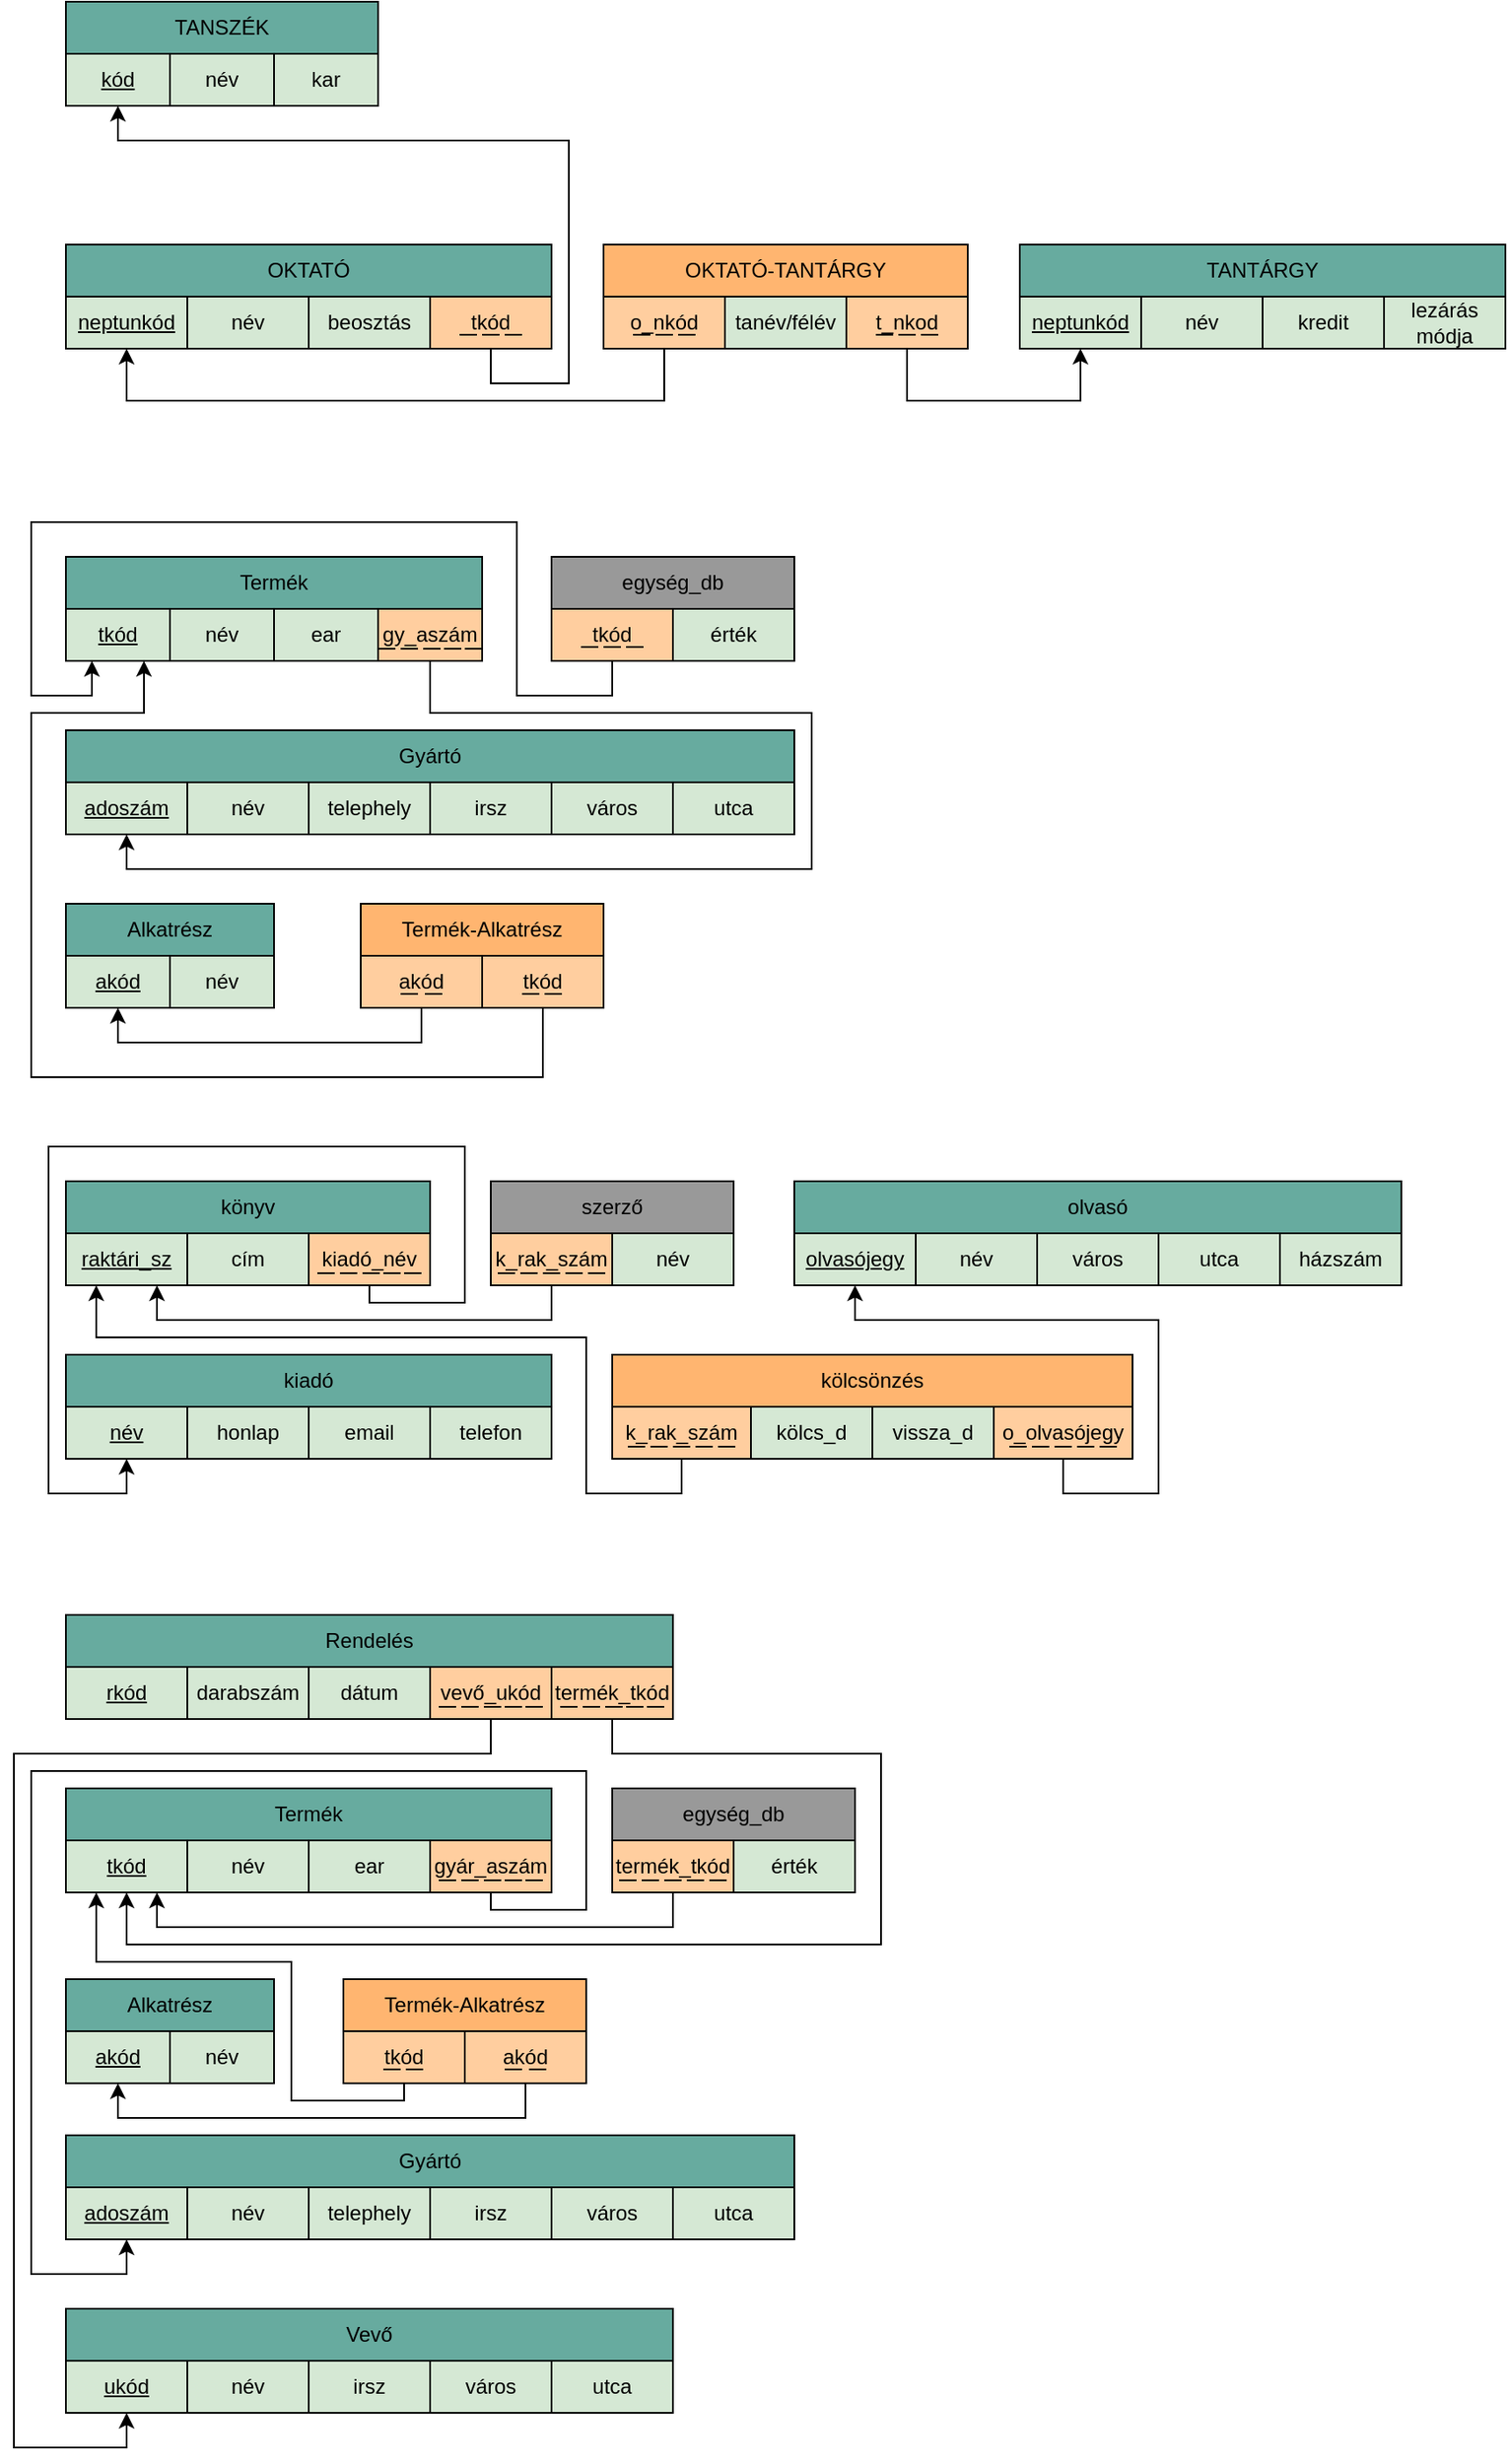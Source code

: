 <mxfile version="15.5.2" type="device"><diagram id="R2lEEEUBdFMjLlhIrx00" name="Page-1"><mxGraphModel dx="1419" dy="1748" grid="1" gridSize="10" guides="1" tooltips="1" connect="1" arrows="1" fold="1" page="1" pageScale="1" pageWidth="850" pageHeight="1100" math="0" shadow="0" extFonts="Permanent Marker^https://fonts.googleapis.com/css?family=Permanent+Marker"><root><mxCell id="0"/><mxCell id="1" parent="0"/><mxCell id="8oJtC5CO1dAMnQ76AxMK-139" value="könyv" style="rounded=0;whiteSpace=wrap;html=1;fillColor=#67AB9F;" vertex="1" parent="1"><mxGeometry x="-210" y="510" width="210" height="30" as="geometry"/></mxCell><mxCell id="8oJtC5CO1dAMnQ76AxMK-140" value="&lt;u&gt;raktári_sz&lt;/u&gt;" style="rounded=0;whiteSpace=wrap;html=1;fillColor=#D5E8D4;" vertex="1" parent="1"><mxGeometry x="-210" y="540" width="70" height="30" as="geometry"/></mxCell><mxCell id="8oJtC5CO1dAMnQ76AxMK-141" value="cím" style="rounded=0;whiteSpace=wrap;html=1;fillColor=#D5E8D4;" vertex="1" parent="1"><mxGeometry x="-140" y="540" width="70" height="30" as="geometry"/></mxCell><mxCell id="8oJtC5CO1dAMnQ76AxMK-208" style="edgeStyle=orthogonalEdgeStyle;rounded=0;orthogonalLoop=1;jettySize=auto;html=1;exitX=0.5;exitY=1;exitDx=0;exitDy=0;entryX=0.5;entryY=1;entryDx=0;entryDy=0;" edge="1" parent="1" source="8oJtC5CO1dAMnQ76AxMK-143" target="8oJtC5CO1dAMnQ76AxMK-162"><mxGeometry relative="1" as="geometry"><Array as="points"><mxPoint x="-35" y="580"/><mxPoint x="20" y="580"/><mxPoint x="20" y="490"/><mxPoint x="-220" y="490"/><mxPoint x="-220" y="690"/><mxPoint x="-175" y="690"/></Array></mxGeometry></mxCell><mxCell id="8oJtC5CO1dAMnQ76AxMK-143" value="kiadó_név" style="rounded=0;whiteSpace=wrap;html=1;fillColor=#FFCE9F;" vertex="1" parent="1"><mxGeometry x="-70" y="540" width="70" height="30" as="geometry"/></mxCell><mxCell id="8oJtC5CO1dAMnQ76AxMK-144" value="" style="endArrow=none;html=1;rounded=0;" edge="1" parent="1"><mxGeometry width="50" height="50" relative="1" as="geometry"><mxPoint x="-65.0" y="563" as="sourcePoint"/><mxPoint x="-55.0" y="563" as="targetPoint"/></mxGeometry></mxCell><mxCell id="8oJtC5CO1dAMnQ76AxMK-145" value="" style="endArrow=none;html=1;rounded=0;" edge="1" parent="1"><mxGeometry width="50" height="50" relative="1" as="geometry"><mxPoint x="-52" y="563" as="sourcePoint"/><mxPoint x="-42" y="563" as="targetPoint"/></mxGeometry></mxCell><mxCell id="8oJtC5CO1dAMnQ76AxMK-146" value="" style="endArrow=none;html=1;rounded=0;" edge="1" parent="1"><mxGeometry width="50" height="50" relative="1" as="geometry"><mxPoint x="-39.0" y="563" as="sourcePoint"/><mxPoint x="-29.0" y="563" as="targetPoint"/></mxGeometry></mxCell><mxCell id="8oJtC5CO1dAMnQ76AxMK-147" value="" style="endArrow=none;html=1;rounded=0;" edge="1" parent="1"><mxGeometry width="50" height="50" relative="1" as="geometry"><mxPoint x="-27.0" y="563" as="sourcePoint"/><mxPoint x="-17.0" y="563" as="targetPoint"/></mxGeometry></mxCell><mxCell id="8oJtC5CO1dAMnQ76AxMK-148" value="" style="endArrow=none;html=1;rounded=0;" edge="1" parent="1"><mxGeometry width="50" height="50" relative="1" as="geometry"><mxPoint x="-15.0" y="563" as="sourcePoint"/><mxPoint x="-5.0" y="563" as="targetPoint"/></mxGeometry></mxCell><mxCell id="8oJtC5CO1dAMnQ76AxMK-149" value="olvasó" style="rounded=0;whiteSpace=wrap;html=1;fillColor=#67AB9F;" vertex="1" parent="1"><mxGeometry x="210" y="510" width="350" height="30" as="geometry"/></mxCell><mxCell id="8oJtC5CO1dAMnQ76AxMK-150" value="&lt;u&gt;olvasójegy&lt;/u&gt;" style="rounded=0;whiteSpace=wrap;html=1;fillColor=#D5E8D4;" vertex="1" parent="1"><mxGeometry x="210" y="540" width="70" height="30" as="geometry"/></mxCell><mxCell id="8oJtC5CO1dAMnQ76AxMK-151" value="név" style="rounded=0;whiteSpace=wrap;html=1;fillColor=#D5E8D4;" vertex="1" parent="1"><mxGeometry x="280" y="540" width="70" height="30" as="geometry"/></mxCell><mxCell id="8oJtC5CO1dAMnQ76AxMK-158" value="város" style="rounded=0;whiteSpace=wrap;html=1;fillColor=#D5E8D4;" vertex="1" parent="1"><mxGeometry x="350" y="540" width="70" height="30" as="geometry"/></mxCell><mxCell id="8oJtC5CO1dAMnQ76AxMK-159" value="utca" style="rounded=0;whiteSpace=wrap;html=1;fillColor=#D5E8D4;" vertex="1" parent="1"><mxGeometry x="420" y="540" width="70" height="30" as="geometry"/></mxCell><mxCell id="8oJtC5CO1dAMnQ76AxMK-160" value="házszám" style="rounded=0;whiteSpace=wrap;html=1;fillColor=#D5E8D4;" vertex="1" parent="1"><mxGeometry x="490" y="540" width="70" height="30" as="geometry"/></mxCell><mxCell id="8oJtC5CO1dAMnQ76AxMK-161" value="kiadó" style="rounded=0;whiteSpace=wrap;html=1;fillColor=#67AB9F;" vertex="1" parent="1"><mxGeometry x="-210" y="610" width="280" height="30" as="geometry"/></mxCell><mxCell id="8oJtC5CO1dAMnQ76AxMK-162" value="&lt;u&gt;név&lt;/u&gt;" style="rounded=0;whiteSpace=wrap;html=1;fillColor=#D5E8D4;" vertex="1" parent="1"><mxGeometry x="-210" y="640" width="70" height="30" as="geometry"/></mxCell><mxCell id="8oJtC5CO1dAMnQ76AxMK-163" value="honlap" style="rounded=0;whiteSpace=wrap;html=1;fillColor=#D5E8D4;" vertex="1" parent="1"><mxGeometry x="-140" y="640" width="70" height="30" as="geometry"/></mxCell><mxCell id="8oJtC5CO1dAMnQ76AxMK-164" value="email" style="rounded=0;whiteSpace=wrap;html=1;fillColor=#D5E8D4;" vertex="1" parent="1"><mxGeometry x="-70" y="640" width="70" height="30" as="geometry"/></mxCell><mxCell id="8oJtC5CO1dAMnQ76AxMK-165" value="telefon" style="rounded=0;whiteSpace=wrap;html=1;fillColor=#D5E8D4;" vertex="1" parent="1"><mxGeometry y="640" width="70" height="30" as="geometry"/></mxCell><mxCell id="8oJtC5CO1dAMnQ76AxMK-167" value="szerző" style="rounded=0;whiteSpace=wrap;html=1;fillColor=#999999;" vertex="1" parent="1"><mxGeometry x="35" y="510" width="140" height="30" as="geometry"/></mxCell><mxCell id="8oJtC5CO1dAMnQ76AxMK-205" style="edgeStyle=orthogonalEdgeStyle;rounded=0;orthogonalLoop=1;jettySize=auto;html=1;exitX=0.5;exitY=1;exitDx=0;exitDy=0;entryX=0.75;entryY=1;entryDx=0;entryDy=0;" edge="1" parent="1" source="8oJtC5CO1dAMnQ76AxMK-168" target="8oJtC5CO1dAMnQ76AxMK-140"><mxGeometry relative="1" as="geometry"/></mxCell><mxCell id="8oJtC5CO1dAMnQ76AxMK-168" value="k_rak_szám" style="rounded=0;whiteSpace=wrap;html=1;fillColor=#FFCE9F;" vertex="1" parent="1"><mxGeometry x="35" y="540" width="70" height="30" as="geometry"/></mxCell><mxCell id="8oJtC5CO1dAMnQ76AxMK-169" value="" style="endArrow=none;html=1;rounded=0;" edge="1" parent="1"><mxGeometry width="50" height="50" relative="1" as="geometry"><mxPoint x="39" y="563" as="sourcePoint"/><mxPoint x="49" y="563" as="targetPoint"/></mxGeometry></mxCell><mxCell id="8oJtC5CO1dAMnQ76AxMK-170" value="" style="endArrow=none;html=1;rounded=0;" edge="1" parent="1"><mxGeometry width="50" height="50" relative="1" as="geometry"><mxPoint x="52.0" y="563" as="sourcePoint"/><mxPoint x="62.0" y="563" as="targetPoint"/></mxGeometry></mxCell><mxCell id="8oJtC5CO1dAMnQ76AxMK-171" value="" style="endArrow=none;html=1;rounded=0;" edge="1" parent="1"><mxGeometry width="50" height="50" relative="1" as="geometry"><mxPoint x="65.0" y="563" as="sourcePoint"/><mxPoint x="75.0" y="563" as="targetPoint"/></mxGeometry></mxCell><mxCell id="8oJtC5CO1dAMnQ76AxMK-172" value="név" style="rounded=0;whiteSpace=wrap;html=1;fillColor=#D5E8D4;" vertex="1" parent="1"><mxGeometry x="105" y="540" width="70" height="30" as="geometry"/></mxCell><mxCell id="8oJtC5CO1dAMnQ76AxMK-173" value="" style="endArrow=none;html=1;rounded=0;" edge="1" parent="1"><mxGeometry width="50" height="50" relative="1" as="geometry"><mxPoint x="78" y="563" as="sourcePoint"/><mxPoint x="88" y="563" as="targetPoint"/></mxGeometry></mxCell><mxCell id="8oJtC5CO1dAMnQ76AxMK-174" value="" style="endArrow=none;html=1;rounded=0;" edge="1" parent="1"><mxGeometry width="50" height="50" relative="1" as="geometry"><mxPoint x="91.0" y="563" as="sourcePoint"/><mxPoint x="101.0" y="563" as="targetPoint"/></mxGeometry></mxCell><mxCell id="8oJtC5CO1dAMnQ76AxMK-182" value="kölcsönzés" style="rounded=0;whiteSpace=wrap;html=1;fillColor=#FFB570;" vertex="1" parent="1"><mxGeometry x="105" y="610" width="300" height="30" as="geometry"/></mxCell><mxCell id="8oJtC5CO1dAMnQ76AxMK-206" style="edgeStyle=orthogonalEdgeStyle;rounded=0;orthogonalLoop=1;jettySize=auto;html=1;exitX=0.5;exitY=1;exitDx=0;exitDy=0;entryX=0.25;entryY=1;entryDx=0;entryDy=0;" edge="1" parent="1" source="8oJtC5CO1dAMnQ76AxMK-189" target="8oJtC5CO1dAMnQ76AxMK-140"><mxGeometry relative="1" as="geometry"><Array as="points"><mxPoint x="145" y="690"/><mxPoint x="90" y="690"/><mxPoint x="90" y="600"/><mxPoint x="-192" y="600"/></Array></mxGeometry></mxCell><mxCell id="8oJtC5CO1dAMnQ76AxMK-189" value="k_rak_szám" style="rounded=0;whiteSpace=wrap;html=1;fillColor=#FFCE9F;" vertex="1" parent="1"><mxGeometry x="105" y="640" width="80" height="30" as="geometry"/></mxCell><mxCell id="8oJtC5CO1dAMnQ76AxMK-190" value="" style="endArrow=none;html=1;rounded=0;" edge="1" parent="1"><mxGeometry width="50" height="50" relative="1" as="geometry"><mxPoint x="114" y="663" as="sourcePoint"/><mxPoint x="124" y="663" as="targetPoint"/></mxGeometry></mxCell><mxCell id="8oJtC5CO1dAMnQ76AxMK-191" value="" style="endArrow=none;html=1;rounded=0;" edge="1" parent="1"><mxGeometry width="50" height="50" relative="1" as="geometry"><mxPoint x="127.0" y="663" as="sourcePoint"/><mxPoint x="137.0" y="663" as="targetPoint"/></mxGeometry></mxCell><mxCell id="8oJtC5CO1dAMnQ76AxMK-192" value="" style="endArrow=none;html=1;rounded=0;" edge="1" parent="1"><mxGeometry width="50" height="50" relative="1" as="geometry"><mxPoint x="140.0" y="663" as="sourcePoint"/><mxPoint x="150.0" y="663" as="targetPoint"/></mxGeometry></mxCell><mxCell id="8oJtC5CO1dAMnQ76AxMK-193" value="" style="endArrow=none;html=1;rounded=0;" edge="1" parent="1"><mxGeometry width="50" height="50" relative="1" as="geometry"><mxPoint x="153" y="663" as="sourcePoint"/><mxPoint x="163" y="663" as="targetPoint"/></mxGeometry></mxCell><mxCell id="8oJtC5CO1dAMnQ76AxMK-194" value="" style="endArrow=none;html=1;rounded=0;" edge="1" parent="1"><mxGeometry width="50" height="50" relative="1" as="geometry"><mxPoint x="166.0" y="663" as="sourcePoint"/><mxPoint x="176.0" y="663" as="targetPoint"/></mxGeometry></mxCell><mxCell id="8oJtC5CO1dAMnQ76AxMK-207" style="edgeStyle=orthogonalEdgeStyle;rounded=0;orthogonalLoop=1;jettySize=auto;html=1;exitX=0.5;exitY=1;exitDx=0;exitDy=0;entryX=0.5;entryY=1;entryDx=0;entryDy=0;" edge="1" parent="1" source="8oJtC5CO1dAMnQ76AxMK-195" target="8oJtC5CO1dAMnQ76AxMK-150"><mxGeometry relative="1" as="geometry"><Array as="points"><mxPoint x="365" y="690"/><mxPoint x="420" y="690"/><mxPoint x="420" y="590"/><mxPoint x="245" y="590"/></Array></mxGeometry></mxCell><mxCell id="8oJtC5CO1dAMnQ76AxMK-195" value="o_olvasójegy" style="rounded=0;whiteSpace=wrap;html=1;fillColor=#FFCE9F;" vertex="1" parent="1"><mxGeometry x="325" y="640" width="80" height="30" as="geometry"/></mxCell><mxCell id="8oJtC5CO1dAMnQ76AxMK-196" value="" style="endArrow=none;html=1;rounded=0;" edge="1" parent="1"><mxGeometry width="50" height="50" relative="1" as="geometry"><mxPoint x="334" y="663" as="sourcePoint"/><mxPoint x="344" y="663" as="targetPoint"/></mxGeometry></mxCell><mxCell id="8oJtC5CO1dAMnQ76AxMK-197" value="" style="endArrow=none;html=1;rounded=0;" edge="1" parent="1"><mxGeometry width="50" height="50" relative="1" as="geometry"><mxPoint x="347.0" y="663" as="sourcePoint"/><mxPoint x="357.0" y="663" as="targetPoint"/></mxGeometry></mxCell><mxCell id="8oJtC5CO1dAMnQ76AxMK-198" value="" style="endArrow=none;html=1;rounded=0;" edge="1" parent="1"><mxGeometry width="50" height="50" relative="1" as="geometry"><mxPoint x="360.0" y="663" as="sourcePoint"/><mxPoint x="370.0" y="663" as="targetPoint"/></mxGeometry></mxCell><mxCell id="8oJtC5CO1dAMnQ76AxMK-199" value="" style="endArrow=none;html=1;rounded=0;" edge="1" parent="1"><mxGeometry width="50" height="50" relative="1" as="geometry"><mxPoint x="373" y="663" as="sourcePoint"/><mxPoint x="383" y="663" as="targetPoint"/></mxGeometry></mxCell><mxCell id="8oJtC5CO1dAMnQ76AxMK-200" value="" style="endArrow=none;html=1;rounded=0;" edge="1" parent="1"><mxGeometry width="50" height="50" relative="1" as="geometry"><mxPoint x="386.0" y="663" as="sourcePoint"/><mxPoint x="396.0" y="663" as="targetPoint"/></mxGeometry></mxCell><mxCell id="8oJtC5CO1dAMnQ76AxMK-201" value="kölcs_d" style="rounded=0;whiteSpace=wrap;html=1;fillColor=#D5E8D4;" vertex="1" parent="1"><mxGeometry x="185" y="640" width="70" height="30" as="geometry"/></mxCell><mxCell id="8oJtC5CO1dAMnQ76AxMK-202" value="vissza_d" style="rounded=0;whiteSpace=wrap;html=1;fillColor=#D5E8D4;" vertex="1" parent="1"><mxGeometry x="255" y="640" width="70" height="30" as="geometry"/></mxCell><mxCell id="8oJtC5CO1dAMnQ76AxMK-211" value="TANSZÉK" style="rounded=0;whiteSpace=wrap;html=1;fillColor=#67AB9F;" vertex="1" parent="1"><mxGeometry x="-210" y="-170" width="180" height="30" as="geometry"/></mxCell><mxCell id="8oJtC5CO1dAMnQ76AxMK-212" value="&lt;u&gt;kód&lt;/u&gt;" style="rounded=0;whiteSpace=wrap;html=1;fillColor=#D5E8D4;" vertex="1" parent="1"><mxGeometry x="-210" y="-140" width="60" height="30" as="geometry"/></mxCell><mxCell id="8oJtC5CO1dAMnQ76AxMK-213" value="név" style="rounded=0;whiteSpace=wrap;html=1;fillColor=#D5E8D4;" vertex="1" parent="1"><mxGeometry x="-150" y="-140" width="60" height="30" as="geometry"/></mxCell><mxCell id="8oJtC5CO1dAMnQ76AxMK-214" value="&lt;div&gt;kar&lt;/div&gt;" style="rounded=0;whiteSpace=wrap;html=1;fillColor=#D5E8D4;" vertex="1" parent="1"><mxGeometry x="-90" y="-140" width="60" height="30" as="geometry"/></mxCell><mxCell id="8oJtC5CO1dAMnQ76AxMK-215" value="OKTATÓ" style="rounded=0;whiteSpace=wrap;html=1;fillColor=#67AB9F;" vertex="1" parent="1"><mxGeometry x="-210" y="-30" width="280" height="30" as="geometry"/></mxCell><mxCell id="8oJtC5CO1dAMnQ76AxMK-216" value="&lt;u&gt;neptunkód&lt;/u&gt;" style="rounded=0;whiteSpace=wrap;html=1;fillColor=#D5E8D4;" vertex="1" parent="1"><mxGeometry x="-210" width="70" height="30" as="geometry"/></mxCell><mxCell id="8oJtC5CO1dAMnQ76AxMK-217" value="név" style="rounded=0;whiteSpace=wrap;html=1;fillColor=#D5E8D4;" vertex="1" parent="1"><mxGeometry x="-140" width="70" height="30" as="geometry"/></mxCell><mxCell id="8oJtC5CO1dAMnQ76AxMK-218" value="beosztás" style="rounded=0;whiteSpace=wrap;html=1;fillColor=#D5E8D4;" vertex="1" parent="1"><mxGeometry x="-70" width="70" height="30" as="geometry"/></mxCell><mxCell id="8oJtC5CO1dAMnQ76AxMK-219" style="edgeStyle=orthogonalEdgeStyle;rounded=0;orthogonalLoop=1;jettySize=auto;html=1;exitX=0.5;exitY=1;exitDx=0;exitDy=0;entryX=0.5;entryY=1;entryDx=0;entryDy=0;" edge="1" parent="1" source="8oJtC5CO1dAMnQ76AxMK-220" target="8oJtC5CO1dAMnQ76AxMK-212"><mxGeometry relative="1" as="geometry"><Array as="points"><mxPoint x="35" y="50"/><mxPoint x="80" y="50"/><mxPoint x="80" y="-90"/><mxPoint x="-180" y="-90"/></Array></mxGeometry></mxCell><mxCell id="8oJtC5CO1dAMnQ76AxMK-220" value="tkód" style="rounded=0;whiteSpace=wrap;html=1;fillColor=#FFCE9F;" vertex="1" parent="1"><mxGeometry width="70" height="30" as="geometry"/></mxCell><mxCell id="8oJtC5CO1dAMnQ76AxMK-221" value="" style="endArrow=none;html=1;rounded=0;" edge="1" parent="1"><mxGeometry width="50" height="50" relative="1" as="geometry"><mxPoint x="17" y="22" as="sourcePoint"/><mxPoint x="27" y="22" as="targetPoint"/></mxGeometry></mxCell><mxCell id="8oJtC5CO1dAMnQ76AxMK-222" value="" style="endArrow=none;html=1;rounded=0;" edge="1" parent="1"><mxGeometry width="50" height="50" relative="1" as="geometry"><mxPoint x="30" y="22" as="sourcePoint"/><mxPoint x="40" y="22" as="targetPoint"/></mxGeometry></mxCell><mxCell id="8oJtC5CO1dAMnQ76AxMK-223" value="" style="endArrow=none;html=1;rounded=0;" edge="1" parent="1"><mxGeometry width="50" height="50" relative="1" as="geometry"><mxPoint x="43" y="22" as="sourcePoint"/><mxPoint x="53" y="22" as="targetPoint"/></mxGeometry></mxCell><mxCell id="8oJtC5CO1dAMnQ76AxMK-224" value="TANTÁRGY" style="rounded=0;whiteSpace=wrap;html=1;fillColor=#67AB9F;" vertex="1" parent="1"><mxGeometry x="340" y="-30" width="280" height="30" as="geometry"/></mxCell><mxCell id="8oJtC5CO1dAMnQ76AxMK-225" value="&lt;u&gt;neptunkód&lt;/u&gt;" style="rounded=0;whiteSpace=wrap;html=1;fillColor=#D5E8D4;" vertex="1" parent="1"><mxGeometry x="340" width="70" height="30" as="geometry"/></mxCell><mxCell id="8oJtC5CO1dAMnQ76AxMK-226" value="név" style="rounded=0;whiteSpace=wrap;html=1;fillColor=#D5E8D4;" vertex="1" parent="1"><mxGeometry x="410" width="70" height="30" as="geometry"/></mxCell><mxCell id="8oJtC5CO1dAMnQ76AxMK-227" value="kredit" style="rounded=0;whiteSpace=wrap;html=1;fillColor=#D5E8D4;" vertex="1" parent="1"><mxGeometry x="480" width="70" height="30" as="geometry"/></mxCell><mxCell id="8oJtC5CO1dAMnQ76AxMK-228" value="lezárás módja" style="rounded=0;whiteSpace=wrap;html=1;fillColor=#D5E8D4;" vertex="1" parent="1"><mxGeometry x="550" width="70" height="30" as="geometry"/></mxCell><mxCell id="8oJtC5CO1dAMnQ76AxMK-229" value="OKTATÓ-TANTÁRGY" style="rounded=0;whiteSpace=wrap;html=1;fillColor=#FFB570;" vertex="1" parent="1"><mxGeometry x="100" y="-30" width="210" height="30" as="geometry"/></mxCell><mxCell id="8oJtC5CO1dAMnQ76AxMK-230" value="tanév/félév" style="rounded=0;whiteSpace=wrap;html=1;fillColor=#D5E8D4;" vertex="1" parent="1"><mxGeometry x="170" width="70" height="30" as="geometry"/></mxCell><mxCell id="8oJtC5CO1dAMnQ76AxMK-231" style="edgeStyle=orthogonalEdgeStyle;rounded=0;orthogonalLoop=1;jettySize=auto;html=1;exitX=0.5;exitY=1;exitDx=0;exitDy=0;entryX=0.5;entryY=1;entryDx=0;entryDy=0;" edge="1" parent="1" source="8oJtC5CO1dAMnQ76AxMK-232" target="8oJtC5CO1dAMnQ76AxMK-225"><mxGeometry relative="1" as="geometry"><Array as="points"><mxPoint x="275" y="60"/><mxPoint x="375" y="60"/></Array></mxGeometry></mxCell><mxCell id="8oJtC5CO1dAMnQ76AxMK-232" value="t_nkod" style="rounded=0;whiteSpace=wrap;html=1;fillColor=#FFCE9F;" vertex="1" parent="1"><mxGeometry x="240" width="70" height="30" as="geometry"/></mxCell><mxCell id="8oJtC5CO1dAMnQ76AxMK-233" value="" style="endArrow=none;html=1;rounded=0;" edge="1" parent="1"><mxGeometry width="50" height="50" relative="1" as="geometry"><mxPoint x="257" y="22" as="sourcePoint"/><mxPoint x="267" y="22" as="targetPoint"/></mxGeometry></mxCell><mxCell id="8oJtC5CO1dAMnQ76AxMK-234" value="" style="endArrow=none;html=1;rounded=0;" edge="1" parent="1"><mxGeometry width="50" height="50" relative="1" as="geometry"><mxPoint x="270" y="22" as="sourcePoint"/><mxPoint x="280" y="22" as="targetPoint"/></mxGeometry></mxCell><mxCell id="8oJtC5CO1dAMnQ76AxMK-235" value="" style="endArrow=none;html=1;rounded=0;" edge="1" parent="1"><mxGeometry width="50" height="50" relative="1" as="geometry"><mxPoint x="283" y="22" as="sourcePoint"/><mxPoint x="293" y="22" as="targetPoint"/></mxGeometry></mxCell><mxCell id="8oJtC5CO1dAMnQ76AxMK-236" style="edgeStyle=orthogonalEdgeStyle;rounded=0;orthogonalLoop=1;jettySize=auto;html=1;exitX=0.5;exitY=1;exitDx=0;exitDy=0;entryX=0.5;entryY=1;entryDx=0;entryDy=0;" edge="1" parent="1" source="8oJtC5CO1dAMnQ76AxMK-237" target="8oJtC5CO1dAMnQ76AxMK-216"><mxGeometry relative="1" as="geometry"><Array as="points"><mxPoint x="135" y="60"/><mxPoint x="-175" y="60"/></Array></mxGeometry></mxCell><mxCell id="8oJtC5CO1dAMnQ76AxMK-237" value="o_nkód" style="rounded=0;whiteSpace=wrap;html=1;fillColor=#FFCE9F;" vertex="1" parent="1"><mxGeometry x="100" width="70" height="30" as="geometry"/></mxCell><mxCell id="8oJtC5CO1dAMnQ76AxMK-238" value="" style="endArrow=none;html=1;rounded=0;" edge="1" parent="1"><mxGeometry width="50" height="50" relative="1" as="geometry"><mxPoint x="117" y="22" as="sourcePoint"/><mxPoint x="127" y="22" as="targetPoint"/></mxGeometry></mxCell><mxCell id="8oJtC5CO1dAMnQ76AxMK-239" value="" style="endArrow=none;html=1;rounded=0;" edge="1" parent="1"><mxGeometry width="50" height="50" relative="1" as="geometry"><mxPoint x="130" y="22" as="sourcePoint"/><mxPoint x="140" y="22" as="targetPoint"/></mxGeometry></mxCell><mxCell id="8oJtC5CO1dAMnQ76AxMK-240" value="" style="endArrow=none;html=1;rounded=0;" edge="1" parent="1"><mxGeometry width="50" height="50" relative="1" as="geometry"><mxPoint x="143" y="22" as="sourcePoint"/><mxPoint x="153" y="22" as="targetPoint"/></mxGeometry></mxCell><mxCell id="8oJtC5CO1dAMnQ76AxMK-241" value="Termék" style="rounded=0;whiteSpace=wrap;html=1;fillColor=#67AB9F;" vertex="1" parent="1"><mxGeometry x="-210" y="150" width="240" height="30" as="geometry"/></mxCell><mxCell id="8oJtC5CO1dAMnQ76AxMK-242" value="&lt;u&gt;tkód&lt;/u&gt;" style="rounded=0;whiteSpace=wrap;html=1;fillColor=#D5E8D4;" vertex="1" parent="1"><mxGeometry x="-210" y="180" width="60" height="30" as="geometry"/></mxCell><mxCell id="8oJtC5CO1dAMnQ76AxMK-243" value="név" style="rounded=0;whiteSpace=wrap;html=1;fillColor=#D5E8D4;" vertex="1" parent="1"><mxGeometry x="-150" y="180" width="60" height="30" as="geometry"/></mxCell><mxCell id="8oJtC5CO1dAMnQ76AxMK-244" value="&lt;div&gt;ear&lt;/div&gt;" style="rounded=0;whiteSpace=wrap;html=1;fillColor=#D5E8D4;" vertex="1" parent="1"><mxGeometry x="-90" y="180" width="60" height="30" as="geometry"/></mxCell><mxCell id="8oJtC5CO1dAMnQ76AxMK-245" value="egység_db" style="rounded=0;whiteSpace=wrap;html=1;fillColor=#999999;" vertex="1" parent="1"><mxGeometry x="70" y="150" width="140" height="30" as="geometry"/></mxCell><mxCell id="8oJtC5CO1dAMnQ76AxMK-246" style="edgeStyle=orthogonalEdgeStyle;rounded=0;orthogonalLoop=1;jettySize=auto;html=1;exitX=0.5;exitY=1;exitDx=0;exitDy=0;entryX=0.25;entryY=1;entryDx=0;entryDy=0;" edge="1" parent="1" source="8oJtC5CO1dAMnQ76AxMK-247" target="8oJtC5CO1dAMnQ76AxMK-242"><mxGeometry relative="1" as="geometry"><Array as="points"><mxPoint x="105" y="230"/><mxPoint x="50" y="230"/><mxPoint x="50" y="130"/><mxPoint x="-230" y="130"/><mxPoint x="-230" y="230"/><mxPoint x="-195" y="230"/></Array></mxGeometry></mxCell><mxCell id="8oJtC5CO1dAMnQ76AxMK-247" value="tkód" style="rounded=0;whiteSpace=wrap;html=1;fillColor=#FFCE9F;" vertex="1" parent="1"><mxGeometry x="70" y="180" width="70" height="30" as="geometry"/></mxCell><mxCell id="8oJtC5CO1dAMnQ76AxMK-248" value="" style="endArrow=none;html=1;rounded=0;" edge="1" parent="1"><mxGeometry width="50" height="50" relative="1" as="geometry"><mxPoint x="87" y="202" as="sourcePoint"/><mxPoint x="97" y="202" as="targetPoint"/></mxGeometry></mxCell><mxCell id="8oJtC5CO1dAMnQ76AxMK-249" value="" style="endArrow=none;html=1;rounded=0;" edge="1" parent="1"><mxGeometry width="50" height="50" relative="1" as="geometry"><mxPoint x="100" y="202" as="sourcePoint"/><mxPoint x="110" y="202" as="targetPoint"/></mxGeometry></mxCell><mxCell id="8oJtC5CO1dAMnQ76AxMK-250" value="" style="endArrow=none;html=1;rounded=0;" edge="1" parent="1"><mxGeometry width="50" height="50" relative="1" as="geometry"><mxPoint x="113.0" y="202" as="sourcePoint"/><mxPoint x="123.0" y="202" as="targetPoint"/></mxGeometry></mxCell><mxCell id="8oJtC5CO1dAMnQ76AxMK-251" value="érték" style="rounded=0;whiteSpace=wrap;html=1;fillColor=#D5E8D4;" vertex="1" parent="1"><mxGeometry x="140" y="180" width="70" height="30" as="geometry"/></mxCell><mxCell id="8oJtC5CO1dAMnQ76AxMK-252" value="Gyártó" style="rounded=0;whiteSpace=wrap;html=1;fillColor=#67AB9F;" vertex="1" parent="1"><mxGeometry x="-210" y="250" width="420" height="30" as="geometry"/></mxCell><mxCell id="8oJtC5CO1dAMnQ76AxMK-253" value="&lt;u&gt;adoszám&lt;/u&gt;" style="rounded=0;whiteSpace=wrap;html=1;fillColor=#D5E8D4;" vertex="1" parent="1"><mxGeometry x="-210" y="280" width="70" height="30" as="geometry"/></mxCell><mxCell id="8oJtC5CO1dAMnQ76AxMK-254" value="név" style="rounded=0;whiteSpace=wrap;html=1;fillColor=#D5E8D4;" vertex="1" parent="1"><mxGeometry x="-140" y="280" width="70" height="30" as="geometry"/></mxCell><mxCell id="8oJtC5CO1dAMnQ76AxMK-255" value="telephely" style="rounded=0;whiteSpace=wrap;html=1;fillColor=#D5E8D4;" vertex="1" parent="1"><mxGeometry x="-70" y="280" width="70" height="30" as="geometry"/></mxCell><mxCell id="8oJtC5CO1dAMnQ76AxMK-256" value="irsz" style="rounded=0;whiteSpace=wrap;html=1;fillColor=#D5E8D4;" vertex="1" parent="1"><mxGeometry y="280" width="70" height="30" as="geometry"/></mxCell><mxCell id="8oJtC5CO1dAMnQ76AxMK-257" value="város" style="rounded=0;whiteSpace=wrap;html=1;fillColor=#D5E8D4;" vertex="1" parent="1"><mxGeometry x="70" y="280" width="70" height="30" as="geometry"/></mxCell><mxCell id="8oJtC5CO1dAMnQ76AxMK-258" value="utca" style="rounded=0;whiteSpace=wrap;html=1;fillColor=#D5E8D4;" vertex="1" parent="1"><mxGeometry x="140" y="280" width="70" height="30" as="geometry"/></mxCell><mxCell id="8oJtC5CO1dAMnQ76AxMK-259" value="Alkatrész" style="rounded=0;whiteSpace=wrap;html=1;fillColor=#67AB9F;" vertex="1" parent="1"><mxGeometry x="-210" y="350" width="120" height="30" as="geometry"/></mxCell><mxCell id="8oJtC5CO1dAMnQ76AxMK-260" value="&lt;u&gt;akód&lt;/u&gt;" style="rounded=0;whiteSpace=wrap;html=1;fillColor=#D5E8D4;" vertex="1" parent="1"><mxGeometry x="-210" y="380" width="60" height="30" as="geometry"/></mxCell><mxCell id="8oJtC5CO1dAMnQ76AxMK-261" value="név" style="rounded=0;whiteSpace=wrap;html=1;fillColor=#D5E8D4;" vertex="1" parent="1"><mxGeometry x="-150" y="380" width="60" height="30" as="geometry"/></mxCell><mxCell id="8oJtC5CO1dAMnQ76AxMK-262" style="edgeStyle=orthogonalEdgeStyle;rounded=0;orthogonalLoop=1;jettySize=auto;html=1;exitX=0.5;exitY=1;exitDx=0;exitDy=0;entryX=0.5;entryY=1;entryDx=0;entryDy=0;" edge="1" parent="1" source="8oJtC5CO1dAMnQ76AxMK-263" target="8oJtC5CO1dAMnQ76AxMK-253"><mxGeometry relative="1" as="geometry"><Array as="points"><mxPoint y="240"/><mxPoint x="220" y="240"/><mxPoint x="220" y="330"/><mxPoint x="-175" y="330"/></Array></mxGeometry></mxCell><mxCell id="8oJtC5CO1dAMnQ76AxMK-263" value="gy_aszám" style="rounded=0;whiteSpace=wrap;html=1;fillColor=#FFCE9F;" vertex="1" parent="1"><mxGeometry x="-30" y="180" width="60" height="30" as="geometry"/></mxCell><mxCell id="8oJtC5CO1dAMnQ76AxMK-264" value="" style="endArrow=none;html=1;rounded=0;" edge="1" parent="1"><mxGeometry width="50" height="50" relative="1" as="geometry"><mxPoint x="-30.0" y="203" as="sourcePoint"/><mxPoint x="-20.0" y="203" as="targetPoint"/></mxGeometry></mxCell><mxCell id="8oJtC5CO1dAMnQ76AxMK-265" value="" style="endArrow=none;html=1;rounded=0;" edge="1" parent="1"><mxGeometry width="50" height="50" relative="1" as="geometry"><mxPoint x="-17" y="203" as="sourcePoint"/><mxPoint x="-7" y="203" as="targetPoint"/></mxGeometry></mxCell><mxCell id="8oJtC5CO1dAMnQ76AxMK-266" value="" style="endArrow=none;html=1;rounded=0;" edge="1" parent="1"><mxGeometry width="50" height="50" relative="1" as="geometry"><mxPoint x="-4.0" y="203" as="sourcePoint"/><mxPoint x="6.0" y="203" as="targetPoint"/></mxGeometry></mxCell><mxCell id="8oJtC5CO1dAMnQ76AxMK-267" value="" style="endArrow=none;html=1;rounded=0;" edge="1" parent="1"><mxGeometry width="50" height="50" relative="1" as="geometry"><mxPoint x="8.0" y="203" as="sourcePoint"/><mxPoint x="18.0" y="203" as="targetPoint"/></mxGeometry></mxCell><mxCell id="8oJtC5CO1dAMnQ76AxMK-268" value="" style="endArrow=none;html=1;rounded=0;" edge="1" parent="1"><mxGeometry width="50" height="50" relative="1" as="geometry"><mxPoint x="20.0" y="203" as="sourcePoint"/><mxPoint x="30.0" y="203" as="targetPoint"/></mxGeometry></mxCell><mxCell id="8oJtC5CO1dAMnQ76AxMK-269" value="Termék-Alkatrész" style="rounded=0;whiteSpace=wrap;html=1;fillColor=#FFB570;" vertex="1" parent="1"><mxGeometry x="-40" y="350" width="140" height="30" as="geometry"/></mxCell><mxCell id="8oJtC5CO1dAMnQ76AxMK-270" style="edgeStyle=orthogonalEdgeStyle;rounded=0;orthogonalLoop=1;jettySize=auto;html=1;exitX=0.5;exitY=1;exitDx=0;exitDy=0;entryX=0.5;entryY=1;entryDx=0;entryDy=0;" edge="1" parent="1" source="8oJtC5CO1dAMnQ76AxMK-271" target="8oJtC5CO1dAMnQ76AxMK-260"><mxGeometry relative="1" as="geometry"/></mxCell><mxCell id="8oJtC5CO1dAMnQ76AxMK-271" value="akód" style="rounded=0;whiteSpace=wrap;html=1;fillColor=#FFCE9F;" vertex="1" parent="1"><mxGeometry x="-40" y="380" width="70" height="30" as="geometry"/></mxCell><mxCell id="8oJtC5CO1dAMnQ76AxMK-272" value="" style="endArrow=none;html=1;rounded=0;" edge="1" parent="1"><mxGeometry width="50" height="50" relative="1" as="geometry"><mxPoint x="-17" y="402" as="sourcePoint"/><mxPoint x="-7" y="402" as="targetPoint"/></mxGeometry></mxCell><mxCell id="8oJtC5CO1dAMnQ76AxMK-273" value="" style="endArrow=none;html=1;rounded=0;" edge="1" parent="1"><mxGeometry width="50" height="50" relative="1" as="geometry"><mxPoint x="-3" y="402" as="sourcePoint"/><mxPoint x="7" y="402" as="targetPoint"/></mxGeometry></mxCell><mxCell id="8oJtC5CO1dAMnQ76AxMK-274" style="edgeStyle=orthogonalEdgeStyle;rounded=0;orthogonalLoop=1;jettySize=auto;html=1;exitX=0.5;exitY=1;exitDx=0;exitDy=0;entryX=0.75;entryY=1;entryDx=0;entryDy=0;" edge="1" parent="1" source="8oJtC5CO1dAMnQ76AxMK-275" target="8oJtC5CO1dAMnQ76AxMK-242"><mxGeometry relative="1" as="geometry"><Array as="points"><mxPoint x="65" y="450"/><mxPoint x="-230" y="450"/><mxPoint x="-230" y="240"/><mxPoint x="-165" y="240"/></Array></mxGeometry></mxCell><mxCell id="8oJtC5CO1dAMnQ76AxMK-275" value="tkód" style="rounded=0;whiteSpace=wrap;html=1;fillColor=#FFCE9F;" vertex="1" parent="1"><mxGeometry x="30" y="380" width="70" height="30" as="geometry"/></mxCell><mxCell id="8oJtC5CO1dAMnQ76AxMK-276" value="" style="endArrow=none;html=1;rounded=0;" edge="1" parent="1"><mxGeometry width="50" height="50" relative="1" as="geometry"><mxPoint x="53" y="402" as="sourcePoint"/><mxPoint x="63" y="402" as="targetPoint"/></mxGeometry></mxCell><mxCell id="8oJtC5CO1dAMnQ76AxMK-277" value="" style="endArrow=none;html=1;rounded=0;" edge="1" parent="1"><mxGeometry width="50" height="50" relative="1" as="geometry"><mxPoint x="66" y="402" as="sourcePoint"/><mxPoint x="76" y="402" as="targetPoint"/></mxGeometry></mxCell><mxCell id="8oJtC5CO1dAMnQ76AxMK-278" value="&lt;div&gt;Rendelés&lt;/div&gt;" style="rounded=0;whiteSpace=wrap;html=1;fillColor=#67AB9F;" vertex="1" parent="1"><mxGeometry x="-210" y="760" width="350" height="30" as="geometry"/></mxCell><mxCell id="8oJtC5CO1dAMnQ76AxMK-279" value="&lt;u&gt;rkód&lt;/u&gt;" style="rounded=0;whiteSpace=wrap;html=1;fillColor=#D5E8D4;" vertex="1" parent="1"><mxGeometry x="-210" y="790" width="70" height="30" as="geometry"/></mxCell><mxCell id="8oJtC5CO1dAMnQ76AxMK-280" value="&lt;div&gt;darabszám&lt;/div&gt;" style="rounded=0;whiteSpace=wrap;html=1;fillColor=#D5E8D4;" vertex="1" parent="1"><mxGeometry x="-140" y="790" width="70" height="30" as="geometry"/></mxCell><mxCell id="8oJtC5CO1dAMnQ76AxMK-350" style="edgeStyle=orthogonalEdgeStyle;rounded=0;orthogonalLoop=1;jettySize=auto;html=1;exitX=0.5;exitY=1;exitDx=0;exitDy=0;entryX=0.5;entryY=1;entryDx=0;entryDy=0;" edge="1" parent="1" source="8oJtC5CO1dAMnQ76AxMK-281" target="8oJtC5CO1dAMnQ76AxMK-336"><mxGeometry relative="1" as="geometry"><Array as="points"><mxPoint x="35" y="840"/><mxPoint x="-240" y="840"/><mxPoint x="-240" y="1240"/><mxPoint x="-175" y="1240"/></Array></mxGeometry></mxCell><mxCell id="8oJtC5CO1dAMnQ76AxMK-281" value="vevő_ukód" style="rounded=0;whiteSpace=wrap;html=1;fillColor=#FFCE9F;" vertex="1" parent="1"><mxGeometry y="790" width="70" height="30" as="geometry"/></mxCell><mxCell id="8oJtC5CO1dAMnQ76AxMK-282" value="" style="endArrow=none;html=1;rounded=0;" edge="1" parent="1"><mxGeometry width="50" height="50" relative="1" as="geometry"><mxPoint x="5.0" y="813" as="sourcePoint"/><mxPoint x="15.0" y="813" as="targetPoint"/></mxGeometry></mxCell><mxCell id="8oJtC5CO1dAMnQ76AxMK-283" value="" style="endArrow=none;html=1;rounded=0;" edge="1" parent="1"><mxGeometry width="50" height="50" relative="1" as="geometry"><mxPoint x="18" y="813" as="sourcePoint"/><mxPoint x="28" y="813" as="targetPoint"/></mxGeometry></mxCell><mxCell id="8oJtC5CO1dAMnQ76AxMK-284" value="" style="endArrow=none;html=1;rounded=0;" edge="1" parent="1"><mxGeometry width="50" height="50" relative="1" as="geometry"><mxPoint x="31.0" y="813" as="sourcePoint"/><mxPoint x="41.0" y="813" as="targetPoint"/></mxGeometry></mxCell><mxCell id="8oJtC5CO1dAMnQ76AxMK-285" value="" style="endArrow=none;html=1;rounded=0;" edge="1" parent="1"><mxGeometry width="50" height="50" relative="1" as="geometry"><mxPoint x="43.0" y="813" as="sourcePoint"/><mxPoint x="53.0" y="813" as="targetPoint"/></mxGeometry></mxCell><mxCell id="8oJtC5CO1dAMnQ76AxMK-286" value="" style="endArrow=none;html=1;rounded=0;" edge="1" parent="1"><mxGeometry width="50" height="50" relative="1" as="geometry"><mxPoint x="55.0" y="813" as="sourcePoint"/><mxPoint x="65.0" y="813" as="targetPoint"/></mxGeometry></mxCell><mxCell id="8oJtC5CO1dAMnQ76AxMK-344" style="edgeStyle=orthogonalEdgeStyle;rounded=0;orthogonalLoop=1;jettySize=auto;html=1;exitX=0.5;exitY=1;exitDx=0;exitDy=0;entryX=0.5;entryY=1;entryDx=0;entryDy=0;" edge="1" parent="1" source="8oJtC5CO1dAMnQ76AxMK-287" target="8oJtC5CO1dAMnQ76AxMK-295"><mxGeometry relative="1" as="geometry"><Array as="points"><mxPoint x="105" y="840"/><mxPoint x="260" y="840"/><mxPoint x="260" y="950"/><mxPoint x="-175" y="950"/></Array></mxGeometry></mxCell><mxCell id="8oJtC5CO1dAMnQ76AxMK-287" value="termék_tkód" style="rounded=0;whiteSpace=wrap;html=1;fillColor=#FFCE9F;" vertex="1" parent="1"><mxGeometry x="70" y="790" width="70" height="30" as="geometry"/></mxCell><mxCell id="8oJtC5CO1dAMnQ76AxMK-288" value="" style="endArrow=none;html=1;rounded=0;" edge="1" parent="1"><mxGeometry width="50" height="50" relative="1" as="geometry"><mxPoint x="75.0" y="813" as="sourcePoint"/><mxPoint x="85.0" y="813" as="targetPoint"/></mxGeometry></mxCell><mxCell id="8oJtC5CO1dAMnQ76AxMK-289" value="" style="endArrow=none;html=1;rounded=0;" edge="1" parent="1"><mxGeometry width="50" height="50" relative="1" as="geometry"><mxPoint x="88" y="813" as="sourcePoint"/><mxPoint x="98" y="813" as="targetPoint"/></mxGeometry></mxCell><mxCell id="8oJtC5CO1dAMnQ76AxMK-290" value="" style="endArrow=none;html=1;rounded=0;" edge="1" parent="1"><mxGeometry width="50" height="50" relative="1" as="geometry"><mxPoint x="101.0" y="813" as="sourcePoint"/><mxPoint x="111.0" y="813" as="targetPoint"/></mxGeometry></mxCell><mxCell id="8oJtC5CO1dAMnQ76AxMK-291" value="" style="endArrow=none;html=1;rounded=0;" edge="1" parent="1"><mxGeometry width="50" height="50" relative="1" as="geometry"><mxPoint x="113.0" y="813" as="sourcePoint"/><mxPoint x="123.0" y="813" as="targetPoint"/></mxGeometry></mxCell><mxCell id="8oJtC5CO1dAMnQ76AxMK-292" value="" style="endArrow=none;html=1;rounded=0;" edge="1" parent="1"><mxGeometry width="50" height="50" relative="1" as="geometry"><mxPoint x="125.0" y="813" as="sourcePoint"/><mxPoint x="135.0" y="813" as="targetPoint"/></mxGeometry></mxCell><mxCell id="8oJtC5CO1dAMnQ76AxMK-293" value="&lt;div&gt;dátum&lt;/div&gt;" style="rounded=0;whiteSpace=wrap;html=1;fillColor=#D5E8D4;" vertex="1" parent="1"><mxGeometry x="-70" y="790" width="70" height="30" as="geometry"/></mxCell><mxCell id="8oJtC5CO1dAMnQ76AxMK-294" value="Termék" style="rounded=0;whiteSpace=wrap;html=1;fillColor=#67AB9F;" vertex="1" parent="1"><mxGeometry x="-210" y="860" width="280" height="30" as="geometry"/></mxCell><mxCell id="8oJtC5CO1dAMnQ76AxMK-295" value="&lt;u&gt;tkód&lt;/u&gt;" style="rounded=0;whiteSpace=wrap;html=1;fillColor=#D5E8D4;" vertex="1" parent="1"><mxGeometry x="-210" y="890" width="70" height="30" as="geometry"/></mxCell><mxCell id="8oJtC5CO1dAMnQ76AxMK-296" value="név" style="rounded=0;whiteSpace=wrap;html=1;fillColor=#D5E8D4;" vertex="1" parent="1"><mxGeometry x="-140" y="890" width="70" height="30" as="geometry"/></mxCell><mxCell id="8oJtC5CO1dAMnQ76AxMK-343" style="edgeStyle=orthogonalEdgeStyle;rounded=0;orthogonalLoop=1;jettySize=auto;html=1;exitX=0.5;exitY=1;exitDx=0;exitDy=0;entryX=0.5;entryY=1;entryDx=0;entryDy=0;" edge="1" parent="1" source="8oJtC5CO1dAMnQ76AxMK-303" target="8oJtC5CO1dAMnQ76AxMK-329"><mxGeometry relative="1" as="geometry"><Array as="points"><mxPoint x="35" y="930"/><mxPoint x="90" y="930"/><mxPoint x="90" y="850"/><mxPoint x="-230" y="850"/><mxPoint x="-230" y="1140"/><mxPoint x="-175" y="1140"/></Array></mxGeometry></mxCell><mxCell id="8oJtC5CO1dAMnQ76AxMK-303" value="gyár_aszám" style="rounded=0;whiteSpace=wrap;html=1;fillColor=#FFCE9F;" vertex="1" parent="1"><mxGeometry y="890" width="70" height="30" as="geometry"/></mxCell><mxCell id="8oJtC5CO1dAMnQ76AxMK-304" value="" style="endArrow=none;html=1;rounded=0;" edge="1" parent="1"><mxGeometry width="50" height="50" relative="1" as="geometry"><mxPoint x="5.0" y="913" as="sourcePoint"/><mxPoint x="15.0" y="913" as="targetPoint"/></mxGeometry></mxCell><mxCell id="8oJtC5CO1dAMnQ76AxMK-305" value="" style="endArrow=none;html=1;rounded=0;" edge="1" parent="1"><mxGeometry width="50" height="50" relative="1" as="geometry"><mxPoint x="18" y="913" as="sourcePoint"/><mxPoint x="28" y="913" as="targetPoint"/></mxGeometry></mxCell><mxCell id="8oJtC5CO1dAMnQ76AxMK-306" value="" style="endArrow=none;html=1;rounded=0;" edge="1" parent="1"><mxGeometry width="50" height="50" relative="1" as="geometry"><mxPoint x="31.0" y="913" as="sourcePoint"/><mxPoint x="41.0" y="913" as="targetPoint"/></mxGeometry></mxCell><mxCell id="8oJtC5CO1dAMnQ76AxMK-307" value="" style="endArrow=none;html=1;rounded=0;" edge="1" parent="1"><mxGeometry width="50" height="50" relative="1" as="geometry"><mxPoint x="43.0" y="913" as="sourcePoint"/><mxPoint x="53.0" y="913" as="targetPoint"/></mxGeometry></mxCell><mxCell id="8oJtC5CO1dAMnQ76AxMK-308" value="" style="endArrow=none;html=1;rounded=0;" edge="1" parent="1"><mxGeometry width="50" height="50" relative="1" as="geometry"><mxPoint x="55.0" y="913" as="sourcePoint"/><mxPoint x="65.0" y="913" as="targetPoint"/></mxGeometry></mxCell><mxCell id="8oJtC5CO1dAMnQ76AxMK-309" value="ear" style="rounded=0;whiteSpace=wrap;html=1;fillColor=#D5E8D4;" vertex="1" parent="1"><mxGeometry x="-70" y="890" width="70" height="30" as="geometry"/></mxCell><mxCell id="8oJtC5CO1dAMnQ76AxMK-310" value="egység_db" style="rounded=0;whiteSpace=wrap;html=1;fillColor=#999999;" vertex="1" parent="1"><mxGeometry x="105" y="860" width="140" height="30" as="geometry"/></mxCell><mxCell id="8oJtC5CO1dAMnQ76AxMK-342" style="edgeStyle=orthogonalEdgeStyle;rounded=0;orthogonalLoop=1;jettySize=auto;html=1;exitX=0.5;exitY=1;exitDx=0;exitDy=0;entryX=0.75;entryY=1;entryDx=0;entryDy=0;" edge="1" parent="1" source="8oJtC5CO1dAMnQ76AxMK-311" target="8oJtC5CO1dAMnQ76AxMK-295"><mxGeometry relative="1" as="geometry"/></mxCell><mxCell id="8oJtC5CO1dAMnQ76AxMK-311" value="termék_tkód" style="rounded=0;whiteSpace=wrap;html=1;fillColor=#FFCE9F;" vertex="1" parent="1"><mxGeometry x="105" y="890" width="70" height="30" as="geometry"/></mxCell><mxCell id="8oJtC5CO1dAMnQ76AxMK-312" value="" style="endArrow=none;html=1;rounded=0;" edge="1" parent="1"><mxGeometry width="50" height="50" relative="1" as="geometry"><mxPoint x="109" y="913" as="sourcePoint"/><mxPoint x="119" y="913" as="targetPoint"/></mxGeometry></mxCell><mxCell id="8oJtC5CO1dAMnQ76AxMK-313" value="" style="endArrow=none;html=1;rounded=0;" edge="1" parent="1"><mxGeometry width="50" height="50" relative="1" as="geometry"><mxPoint x="122.0" y="913" as="sourcePoint"/><mxPoint x="132.0" y="913" as="targetPoint"/></mxGeometry></mxCell><mxCell id="8oJtC5CO1dAMnQ76AxMK-314" value="" style="endArrow=none;html=1;rounded=0;" edge="1" parent="1"><mxGeometry width="50" height="50" relative="1" as="geometry"><mxPoint x="135.0" y="913" as="sourcePoint"/><mxPoint x="145.0" y="913" as="targetPoint"/></mxGeometry></mxCell><mxCell id="8oJtC5CO1dAMnQ76AxMK-315" value="érték" style="rounded=0;whiteSpace=wrap;html=1;fillColor=#D5E8D4;" vertex="1" parent="1"><mxGeometry x="175" y="890" width="70" height="30" as="geometry"/></mxCell><mxCell id="8oJtC5CO1dAMnQ76AxMK-316" value="" style="endArrow=none;html=1;rounded=0;" edge="1" parent="1"><mxGeometry width="50" height="50" relative="1" as="geometry"><mxPoint x="148" y="913" as="sourcePoint"/><mxPoint x="158" y="913" as="targetPoint"/></mxGeometry></mxCell><mxCell id="8oJtC5CO1dAMnQ76AxMK-317" value="" style="endArrow=none;html=1;rounded=0;" edge="1" parent="1"><mxGeometry width="50" height="50" relative="1" as="geometry"><mxPoint x="161.0" y="913" as="sourcePoint"/><mxPoint x="171.0" y="913" as="targetPoint"/></mxGeometry></mxCell><mxCell id="8oJtC5CO1dAMnQ76AxMK-318" value="Alkatrész" style="rounded=0;whiteSpace=wrap;html=1;fillColor=#67AB9F;" vertex="1" parent="1"><mxGeometry x="-210" y="970" width="120" height="30" as="geometry"/></mxCell><mxCell id="8oJtC5CO1dAMnQ76AxMK-319" value="&lt;u&gt;akód&lt;/u&gt;" style="rounded=0;whiteSpace=wrap;html=1;fillColor=#D5E8D4;" vertex="1" parent="1"><mxGeometry x="-210" y="1000" width="60" height="30" as="geometry"/></mxCell><mxCell id="8oJtC5CO1dAMnQ76AxMK-320" value="név" style="rounded=0;whiteSpace=wrap;html=1;fillColor=#D5E8D4;" vertex="1" parent="1"><mxGeometry x="-150" y="1000" width="60" height="30" as="geometry"/></mxCell><mxCell id="8oJtC5CO1dAMnQ76AxMK-321" value="Termék-Alkatrész" style="rounded=0;whiteSpace=wrap;html=1;fillColor=#FFB570;" vertex="1" parent="1"><mxGeometry x="-50" y="970" width="140" height="30" as="geometry"/></mxCell><mxCell id="8oJtC5CO1dAMnQ76AxMK-345" style="edgeStyle=orthogonalEdgeStyle;rounded=0;orthogonalLoop=1;jettySize=auto;html=1;exitX=0.5;exitY=1;exitDx=0;exitDy=0;entryX=0.25;entryY=1;entryDx=0;entryDy=0;" edge="1" parent="1" source="8oJtC5CO1dAMnQ76AxMK-325" target="8oJtC5CO1dAMnQ76AxMK-295"><mxGeometry relative="1" as="geometry"><Array as="points"><mxPoint x="-15" y="1040"/><mxPoint x="-80" y="1040"/><mxPoint x="-80" y="960"/><mxPoint x="-192" y="960"/></Array></mxGeometry></mxCell><mxCell id="8oJtC5CO1dAMnQ76AxMK-325" value="tkód" style="rounded=0;whiteSpace=wrap;html=1;fillColor=#FFCE9F;" vertex="1" parent="1"><mxGeometry x="-50" y="1000" width="70" height="30" as="geometry"/></mxCell><mxCell id="8oJtC5CO1dAMnQ76AxMK-326" value="" style="endArrow=none;html=1;rounded=0;" edge="1" parent="1"><mxGeometry width="50" height="50" relative="1" as="geometry"><mxPoint x="-27" y="1022" as="sourcePoint"/><mxPoint x="-17" y="1022" as="targetPoint"/></mxGeometry></mxCell><mxCell id="8oJtC5CO1dAMnQ76AxMK-327" value="" style="endArrow=none;html=1;rounded=0;" edge="1" parent="1"><mxGeometry width="50" height="50" relative="1" as="geometry"><mxPoint x="-14" y="1022" as="sourcePoint"/><mxPoint x="-4" y="1022" as="targetPoint"/></mxGeometry></mxCell><mxCell id="8oJtC5CO1dAMnQ76AxMK-328" value="Gyártó" style="rounded=0;whiteSpace=wrap;html=1;fillColor=#67AB9F;" vertex="1" parent="1"><mxGeometry x="-210" y="1060" width="420" height="30" as="geometry"/></mxCell><mxCell id="8oJtC5CO1dAMnQ76AxMK-329" value="&lt;u&gt;adoszám&lt;/u&gt;" style="rounded=0;whiteSpace=wrap;html=1;fillColor=#D5E8D4;" vertex="1" parent="1"><mxGeometry x="-210" y="1090" width="70" height="30" as="geometry"/></mxCell><mxCell id="8oJtC5CO1dAMnQ76AxMK-330" value="név" style="rounded=0;whiteSpace=wrap;html=1;fillColor=#D5E8D4;" vertex="1" parent="1"><mxGeometry x="-140" y="1090" width="70" height="30" as="geometry"/></mxCell><mxCell id="8oJtC5CO1dAMnQ76AxMK-331" value="telephely" style="rounded=0;whiteSpace=wrap;html=1;fillColor=#D5E8D4;" vertex="1" parent="1"><mxGeometry x="-70" y="1090" width="70" height="30" as="geometry"/></mxCell><mxCell id="8oJtC5CO1dAMnQ76AxMK-332" value="irsz" style="rounded=0;whiteSpace=wrap;html=1;fillColor=#D5E8D4;" vertex="1" parent="1"><mxGeometry y="1090" width="70" height="30" as="geometry"/></mxCell><mxCell id="8oJtC5CO1dAMnQ76AxMK-333" value="város" style="rounded=0;whiteSpace=wrap;html=1;fillColor=#D5E8D4;" vertex="1" parent="1"><mxGeometry x="70" y="1090" width="70" height="30" as="geometry"/></mxCell><mxCell id="8oJtC5CO1dAMnQ76AxMK-334" value="utca" style="rounded=0;whiteSpace=wrap;html=1;fillColor=#D5E8D4;" vertex="1" parent="1"><mxGeometry x="140" y="1090" width="70" height="30" as="geometry"/></mxCell><mxCell id="8oJtC5CO1dAMnQ76AxMK-335" value="Vevő" style="rounded=0;whiteSpace=wrap;html=1;fillColor=#67AB9F;" vertex="1" parent="1"><mxGeometry x="-210" y="1160" width="350" height="30" as="geometry"/></mxCell><mxCell id="8oJtC5CO1dAMnQ76AxMK-336" value="&lt;u&gt;ukód&lt;/u&gt;" style="rounded=0;whiteSpace=wrap;html=1;fillColor=#D5E8D4;" vertex="1" parent="1"><mxGeometry x="-210" y="1190" width="70" height="30" as="geometry"/></mxCell><mxCell id="8oJtC5CO1dAMnQ76AxMK-337" value="név" style="rounded=0;whiteSpace=wrap;html=1;fillColor=#D5E8D4;" vertex="1" parent="1"><mxGeometry x="-140" y="1190" width="70" height="30" as="geometry"/></mxCell><mxCell id="8oJtC5CO1dAMnQ76AxMK-338" value="irsz" style="rounded=0;whiteSpace=wrap;html=1;fillColor=#D5E8D4;" vertex="1" parent="1"><mxGeometry x="-70" y="1190" width="70" height="30" as="geometry"/></mxCell><mxCell id="8oJtC5CO1dAMnQ76AxMK-339" value="város" style="rounded=0;whiteSpace=wrap;html=1;fillColor=#D5E8D4;" vertex="1" parent="1"><mxGeometry y="1190" width="70" height="30" as="geometry"/></mxCell><mxCell id="8oJtC5CO1dAMnQ76AxMK-340" value="utca" style="rounded=0;whiteSpace=wrap;html=1;fillColor=#D5E8D4;" vertex="1" parent="1"><mxGeometry x="70" y="1190" width="70" height="30" as="geometry"/></mxCell><mxCell id="8oJtC5CO1dAMnQ76AxMK-349" style="edgeStyle=orthogonalEdgeStyle;rounded=0;orthogonalLoop=1;jettySize=auto;html=1;exitX=0.5;exitY=1;exitDx=0;exitDy=0;entryX=0.5;entryY=1;entryDx=0;entryDy=0;" edge="1" parent="1" source="8oJtC5CO1dAMnQ76AxMK-346" target="8oJtC5CO1dAMnQ76AxMK-319"><mxGeometry relative="1" as="geometry"/></mxCell><mxCell id="8oJtC5CO1dAMnQ76AxMK-346" value="akód" style="rounded=0;whiteSpace=wrap;html=1;fillColor=#FFCE9F;" vertex="1" parent="1"><mxGeometry x="20" y="1000" width="70" height="30" as="geometry"/></mxCell><mxCell id="8oJtC5CO1dAMnQ76AxMK-347" value="" style="endArrow=none;html=1;rounded=0;" edge="1" parent="1"><mxGeometry width="50" height="50" relative="1" as="geometry"><mxPoint x="43" y="1022" as="sourcePoint"/><mxPoint x="53" y="1022" as="targetPoint"/></mxGeometry></mxCell><mxCell id="8oJtC5CO1dAMnQ76AxMK-348" value="" style="endArrow=none;html=1;rounded=0;" edge="1" parent="1"><mxGeometry width="50" height="50" relative="1" as="geometry"><mxPoint x="57" y="1022" as="sourcePoint"/><mxPoint x="67" y="1022" as="targetPoint"/></mxGeometry></mxCell></root></mxGraphModel></diagram></mxfile>